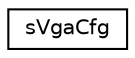 digraph "Graphical Class Hierarchy"
{
 // LATEX_PDF_SIZE
  edge [fontname="Helvetica",fontsize="10",labelfontname="Helvetica",labelfontsize="10"];
  node [fontname="Helvetica",fontsize="10",shape=record];
  rankdir="LR";
  Node0 [label="sVgaCfg",height=0.2,width=0.4,color="black", fillcolor="white", style="filled",URL="$structsVgaCfg.html",tooltip="Required configuration to initialize VGA output."];
}
